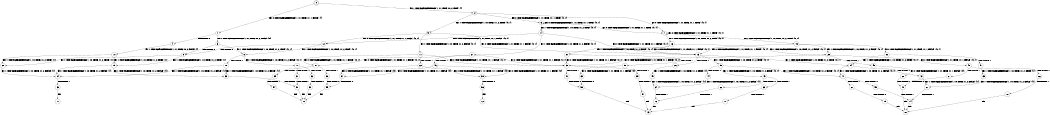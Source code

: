 digraph BCG {
size = "7, 10.5";
center = TRUE;
node [shape = circle];
0 [peripheries = 2];
0 -> 1 [label = "EX !0 !ATOMIC_EXCH_BRANCH (1, +1, TRUE, +1, 1, FALSE) !{}"];
0 -> 2 [label = "EX !1 !ATOMIC_EXCH_BRANCH (1, +1, TRUE, +0, 2, TRUE) !{}"];
1 -> 3 [label = "EX !1 !ATOMIC_EXCH_BRANCH (1, +1, TRUE, +0, 2, FALSE) !{0}"];
1 -> 4 [label = "TERMINATE !0"];
2 -> 5 [label = "EX !1 !ATOMIC_EXCH_BRANCH (1, +0, TRUE, +1, 2, TRUE) !{0, 1}"];
2 -> 6 [label = "EX !0 !ATOMIC_EXCH_BRANCH (1, +1, TRUE, +1, 1, TRUE) !{0, 1}"];
2 -> 7 [label = "EX !0 !ATOMIC_EXCH_BRANCH (1, +1, TRUE, +1, 1, TRUE) !{0, 1}"];
3 -> 8 [label = "EX !1 !ATOMIC_EXCH_BRANCH (1, +0, TRUE, +1, 2, TRUE) !{0, 1}"];
3 -> 9 [label = "TERMINATE !0"];
4 -> 10 [label = "EX !1 !ATOMIC_EXCH_BRANCH (1, +1, TRUE, +0, 2, FALSE) !{}"];
5 -> 11 [label = "EX !1 !ATOMIC_EXCH_BRANCH (1, +0, TRUE, +1, 2, FALSE) !{0, 1}"];
5 -> 12 [label = "EX !0 !ATOMIC_EXCH_BRANCH (1, +1, TRUE, +1, 1, FALSE) !{0, 1}"];
5 -> 13 [label = "EX !0 !ATOMIC_EXCH_BRANCH (1, +1, TRUE, +1, 1, FALSE) !{0, 1}"];
6 -> 6 [label = "EX !0 !ATOMIC_EXCH_BRANCH (1, +1, TRUE, +1, 1, TRUE) !{0, 1}"];
6 -> 14 [label = "EX !1 !ATOMIC_EXCH_BRANCH (1, +0, TRUE, +1, 2, TRUE) !{0, 1}"];
6 -> 7 [label = "EX !0 !ATOMIC_EXCH_BRANCH (1, +1, TRUE, +1, 1, TRUE) !{0, 1}"];
7 -> 15 [label = "EX !1 !ATOMIC_EXCH_BRANCH (1, +0, TRUE, +1, 2, TRUE) !{0, 1}"];
7 -> 7 [label = "EX !0 !ATOMIC_EXCH_BRANCH (1, +1, TRUE, +1, 1, TRUE) !{0, 1}"];
7 -> 16 [label = "EX !1 !ATOMIC_EXCH_BRANCH (1, +0, TRUE, +1, 2, TRUE) !{0, 1}"];
8 -> 17 [label = "EX !1 !ATOMIC_EXCH_BRANCH (1, +0, TRUE, +1, 2, FALSE) !{0, 1}"];
8 -> 18 [label = "TERMINATE !0"];
9 -> 19 [label = "EX !1 !ATOMIC_EXCH_BRANCH (1, +0, TRUE, +1, 2, TRUE) !{1}"];
9 -> 20 [label = "EX !1 !ATOMIC_EXCH_BRANCH (1, +0, TRUE, +1, 2, TRUE) !{1}"];
10 -> 19 [label = "EX !1 !ATOMIC_EXCH_BRANCH (1, +0, TRUE, +1, 2, TRUE) !{1}"];
10 -> 20 [label = "EX !1 !ATOMIC_EXCH_BRANCH (1, +0, TRUE, +1, 2, TRUE) !{1}"];
11 -> 21 [label = "EX !0 !ATOMIC_EXCH_BRANCH (1, +1, TRUE, +1, 1, FALSE) !{0, 1}"];
11 -> 22 [label = "TERMINATE !1"];
11 -> 23 [label = "EX !0 !ATOMIC_EXCH_BRANCH (1, +1, TRUE, +1, 1, FALSE) !{0, 1}"];
12 -> 8 [label = "EX !1 !ATOMIC_EXCH_BRANCH (1, +0, TRUE, +1, 2, TRUE) !{0, 1}"];
12 -> 9 [label = "TERMINATE !0"];
13 -> 24 [label = "EX !1 !ATOMIC_EXCH_BRANCH (1, +0, TRUE, +1, 2, TRUE) !{0, 1}"];
13 -> 25 [label = "EX !1 !ATOMIC_EXCH_BRANCH (1, +0, TRUE, +1, 2, TRUE) !{0, 1}"];
13 -> 26 [label = "TERMINATE !0"];
14 -> 12 [label = "EX !0 !ATOMIC_EXCH_BRANCH (1, +1, TRUE, +1, 1, FALSE) !{0, 1}"];
14 -> 27 [label = "EX !1 !ATOMIC_EXCH_BRANCH (1, +0, TRUE, +1, 2, FALSE) !{0, 1}"];
14 -> 13 [label = "EX !0 !ATOMIC_EXCH_BRANCH (1, +1, TRUE, +1, 1, FALSE) !{0, 1}"];
15 -> 28 [label = "EX !0 !ATOMIC_EXCH_BRANCH (1, +1, TRUE, +1, 1, FALSE) !{0, 1}"];
15 -> 29 [label = "EX !1 !ATOMIC_EXCH_BRANCH (1, +0, TRUE, +1, 2, FALSE) !{0, 1}"];
15 -> 13 [label = "EX !0 !ATOMIC_EXCH_BRANCH (1, +1, TRUE, +1, 1, FALSE) !{0, 1}"];
16 -> 29 [label = "EX !1 !ATOMIC_EXCH_BRANCH (1, +0, TRUE, +1, 2, FALSE) !{0, 1}"];
16 -> 13 [label = "EX !0 !ATOMIC_EXCH_BRANCH (1, +1, TRUE, +1, 1, FALSE) !{0, 1}"];
16 -> 30 [label = "EX !1 !ATOMIC_EXCH_BRANCH (1, +0, TRUE, +1, 2, FALSE) !{0, 1}"];
17 -> 31 [label = "TERMINATE !0"];
17 -> 32 [label = "TERMINATE !1"];
18 -> 33 [label = "EX !1 !ATOMIC_EXCH_BRANCH (1, +0, TRUE, +1, 2, FALSE) !{1}"];
18 -> 34 [label = "EX !1 !ATOMIC_EXCH_BRANCH (1, +0, TRUE, +1, 2, FALSE) !{1}"];
19 -> 33 [label = "EX !1 !ATOMIC_EXCH_BRANCH (1, +0, TRUE, +1, 2, FALSE) !{1}"];
19 -> 34 [label = "EX !1 !ATOMIC_EXCH_BRANCH (1, +0, TRUE, +1, 2, FALSE) !{1}"];
20 -> 34 [label = "EX !1 !ATOMIC_EXCH_BRANCH (1, +0, TRUE, +1, 2, FALSE) !{1}"];
21 -> 35 [label = "TERMINATE !0"];
21 -> 36 [label = "TERMINATE !1"];
22 -> 37 [label = "EX !0 !ATOMIC_EXCH_BRANCH (1, +1, TRUE, +1, 1, FALSE) !{0}"];
22 -> 38 [label = "EX !0 !ATOMIC_EXCH_BRANCH (1, +1, TRUE, +1, 1, FALSE) !{0}"];
23 -> 39 [label = "TERMINATE !0"];
23 -> 40 [label = "TERMINATE !1"];
24 -> 41 [label = "EX !1 !ATOMIC_EXCH_BRANCH (1, +0, TRUE, +1, 2, FALSE) !{0, 1}"];
24 -> 42 [label = "TERMINATE !0"];
25 -> 41 [label = "EX !1 !ATOMIC_EXCH_BRANCH (1, +0, TRUE, +1, 2, FALSE) !{0, 1}"];
25 -> 43 [label = "EX !1 !ATOMIC_EXCH_BRANCH (1, +0, TRUE, +1, 2, FALSE) !{0, 1}"];
25 -> 44 [label = "TERMINATE !0"];
26 -> 45 [label = "EX !1 !ATOMIC_EXCH_BRANCH (1, +0, TRUE, +1, 2, TRUE) !{1}"];
27 -> 21 [label = "EX !0 !ATOMIC_EXCH_BRANCH (1, +1, TRUE, +1, 1, FALSE) !{0, 1}"];
27 -> 46 [label = "TERMINATE !1"];
27 -> 23 [label = "EX !0 !ATOMIC_EXCH_BRANCH (1, +1, TRUE, +1, 1, FALSE) !{0, 1}"];
28 -> 24 [label = "EX !1 !ATOMIC_EXCH_BRANCH (1, +0, TRUE, +1, 2, TRUE) !{0, 1}"];
28 -> 47 [label = "TERMINATE !0"];
29 -> 48 [label = "EX !0 !ATOMIC_EXCH_BRANCH (1, +1, TRUE, +1, 1, FALSE) !{0, 1}"];
29 -> 49 [label = "TERMINATE !1"];
29 -> 23 [label = "EX !0 !ATOMIC_EXCH_BRANCH (1, +1, TRUE, +1, 1, FALSE) !{0, 1}"];
30 -> 23 [label = "EX !0 !ATOMIC_EXCH_BRANCH (1, +1, TRUE, +1, 1, FALSE) !{0, 1}"];
30 -> 50 [label = "TERMINATE !1"];
31 -> 51 [label = "TERMINATE !1"];
32 -> 52 [label = "TERMINATE !0"];
33 -> 51 [label = "TERMINATE !1"];
34 -> 53 [label = "TERMINATE !1"];
35 -> 54 [label = "TERMINATE !1"];
36 -> 55 [label = "TERMINATE !0"];
37 -> 55 [label = "TERMINATE !0"];
38 -> 56 [label = "TERMINATE !0"];
39 -> 57 [label = "TERMINATE !1"];
40 -> 58 [label = "TERMINATE !0"];
41 -> 59 [label = "TERMINATE !0"];
41 -> 60 [label = "TERMINATE !1"];
42 -> 61 [label = "EX !1 !ATOMIC_EXCH_BRANCH (1, +0, TRUE, +1, 2, FALSE) !{1}"];
43 -> 62 [label = "TERMINATE !0"];
43 -> 63 [label = "TERMINATE !1"];
44 -> 64 [label = "EX !1 !ATOMIC_EXCH_BRANCH (1, +0, TRUE, +1, 2, FALSE) !{1}"];
45 -> 64 [label = "EX !1 !ATOMIC_EXCH_BRANCH (1, +0, TRUE, +1, 2, FALSE) !{1}"];
46 -> 37 [label = "EX !0 !ATOMIC_EXCH_BRANCH (1, +1, TRUE, +1, 1, FALSE) !{0}"];
46 -> 38 [label = "EX !0 !ATOMIC_EXCH_BRANCH (1, +1, TRUE, +1, 1, FALSE) !{0}"];
47 -> 65 [label = "EX !1 !ATOMIC_EXCH_BRANCH (1, +0, TRUE, +1, 2, TRUE) !{1}"];
48 -> 66 [label = "TERMINATE !0"];
48 -> 67 [label = "TERMINATE !1"];
49 -> 68 [label = "EX !0 !ATOMIC_EXCH_BRANCH (1, +1, TRUE, +1, 1, FALSE) !{0}"];
50 -> 69 [label = "EX !0 !ATOMIC_EXCH_BRANCH (1, +1, TRUE, +1, 1, FALSE) !{0}"];
51 -> 70 [label = "exit"];
52 -> 70 [label = "exit"];
53 -> 71 [label = "exit"];
54 -> 70 [label = "exit"];
55 -> 70 [label = "exit"];
56 -> 72 [label = "exit"];
57 -> 73 [label = "exit"];
58 -> 73 [label = "exit"];
59 -> 74 [label = "TERMINATE !1"];
60 -> 75 [label = "TERMINATE !0"];
61 -> 74 [label = "TERMINATE !1"];
62 -> 76 [label = "TERMINATE !1"];
63 -> 77 [label = "TERMINATE !0"];
64 -> 76 [label = "TERMINATE !1"];
65 -> 61 [label = "EX !1 !ATOMIC_EXCH_BRANCH (1, +0, TRUE, +1, 2, FALSE) !{1}"];
66 -> 78 [label = "TERMINATE !1"];
67 -> 79 [label = "TERMINATE !0"];
68 -> 79 [label = "TERMINATE !0"];
69 -> 58 [label = "TERMINATE !0"];
74 -> 80 [label = "exit"];
75 -> 80 [label = "exit"];
76 -> 73 [label = "exit"];
77 -> 73 [label = "exit"];
78 -> 80 [label = "exit"];
79 -> 80 [label = "exit"];
}
